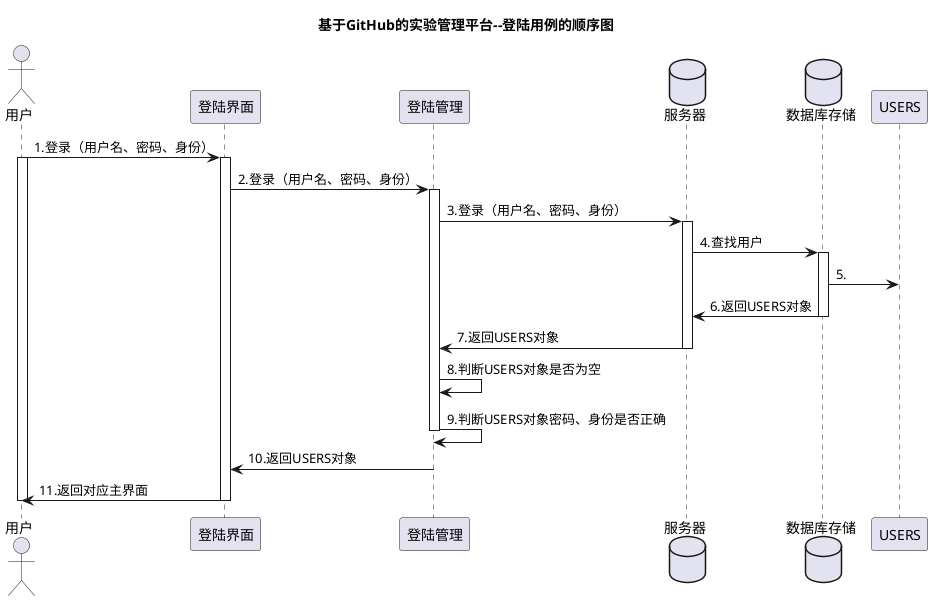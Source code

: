 @startuml
title 基于GitHub的实验管理平台--登陆用例的顺序图
actor 用户
用户 -> 登陆界面:1.登录（用户名、密码、身份）
activate 用户
activate 登陆界面
登陆界面 -> 登陆管理: 2.登录（用户名、密码、身份）
database 服务器
database 数据库存储
activate 登陆管理
登陆管理 -> 服务器:3.登录（用户名、密码、身份）
activate 服务器
服务器-> 数据库存储:4.查找用户
activate 数据库存储
数据库存储-> USERS:5.

数据库存储->服务器:6.返回USERS对象
deactivate 数据库存储

服务器->登陆管理:7.返回USERS对象
deactivate 服务器

登陆管理->登陆管理:8.判断USERS对象是否为空
登陆管理->登陆管理:9.判断USERS对象密码、身份是否正确
deactivate 登陆管理
登陆管理->登陆界面:10.返回USERS对象


登陆界面->用户:11.返回对应主界面
deactivate 登陆界面
deactivate 用户

@enduml